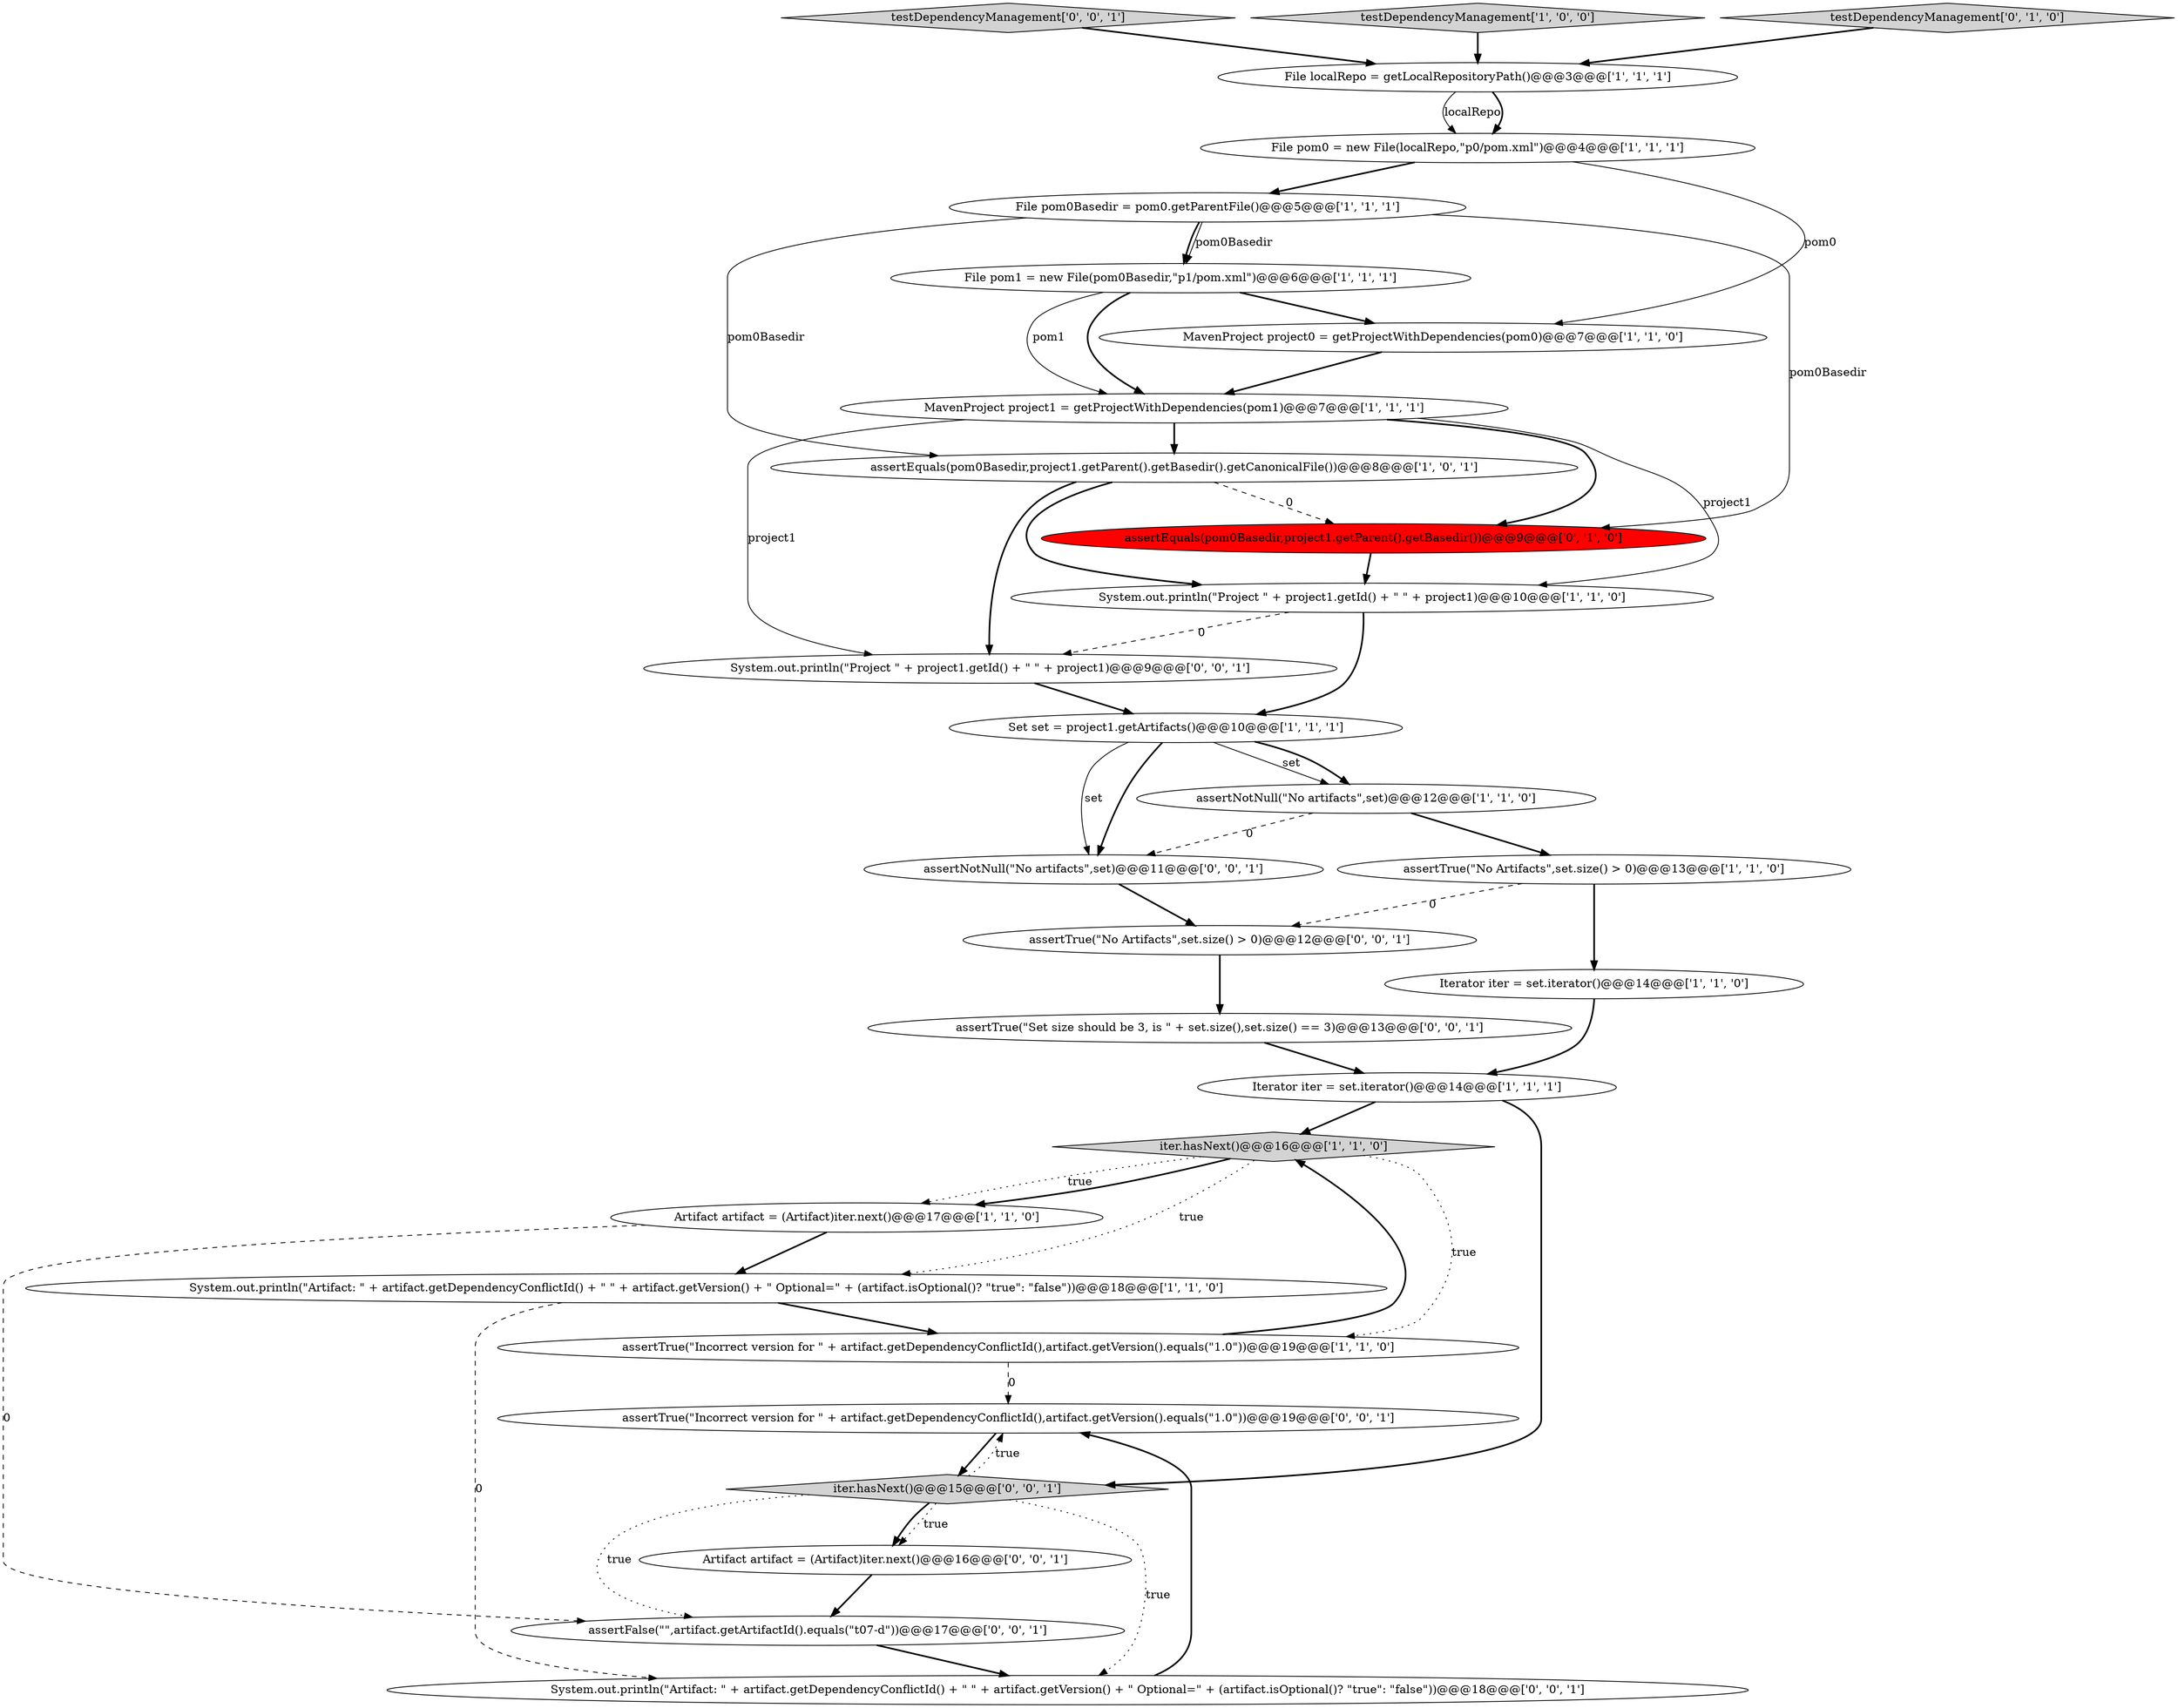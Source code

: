 digraph {
27 [style = filled, label = "assertTrue(\"No Artifacts\",set.size() > 0)@@@12@@@['0', '0', '1']", fillcolor = white, shape = ellipse image = "AAA0AAABBB3BBB"];
3 [style = filled, label = "Set set = project1.getArtifacts()@@@10@@@['1', '1', '1']", fillcolor = white, shape = ellipse image = "AAA0AAABBB1BBB"];
0 [style = filled, label = "File localRepo = getLocalRepositoryPath()@@@3@@@['1', '1', '1']", fillcolor = white, shape = ellipse image = "AAA0AAABBB1BBB"];
20 [style = filled, label = "assertNotNull(\"No artifacts\",set)@@@11@@@['0', '0', '1']", fillcolor = white, shape = ellipse image = "AAA0AAABBB3BBB"];
21 [style = filled, label = "Artifact artifact = (Artifact)iter.next()@@@16@@@['0', '0', '1']", fillcolor = white, shape = ellipse image = "AAA0AAABBB3BBB"];
17 [style = filled, label = "iter.hasNext()@@@16@@@['1', '1', '0']", fillcolor = lightgray, shape = diamond image = "AAA0AAABBB1BBB"];
2 [style = filled, label = "MavenProject project1 = getProjectWithDependencies(pom1)@@@7@@@['1', '1', '1']", fillcolor = white, shape = ellipse image = "AAA0AAABBB1BBB"];
5 [style = filled, label = "File pom0Basedir = pom0.getParentFile()@@@5@@@['1', '1', '1']", fillcolor = white, shape = ellipse image = "AAA0AAABBB1BBB"];
23 [style = filled, label = "testDependencyManagement['0', '0', '1']", fillcolor = lightgray, shape = diamond image = "AAA0AAABBB3BBB"];
24 [style = filled, label = "System.out.println(\"Project \" + project1.getId() + \" \" + project1)@@@9@@@['0', '0', '1']", fillcolor = white, shape = ellipse image = "AAA0AAABBB3BBB"];
1 [style = filled, label = "File pom0 = new File(localRepo,\"p0/pom.xml\")@@@4@@@['1', '1', '1']", fillcolor = white, shape = ellipse image = "AAA0AAABBB1BBB"];
11 [style = filled, label = "assertTrue(\"Incorrect version for \" + artifact.getDependencyConflictId(),artifact.getVersion().equals(\"1.0\"))@@@19@@@['1', '1', '0']", fillcolor = white, shape = ellipse image = "AAA0AAABBB1BBB"];
15 [style = filled, label = "Artifact artifact = (Artifact)iter.next()@@@17@@@['1', '1', '0']", fillcolor = white, shape = ellipse image = "AAA0AAABBB1BBB"];
4 [style = filled, label = "testDependencyManagement['1', '0', '0']", fillcolor = lightgray, shape = diamond image = "AAA0AAABBB1BBB"];
12 [style = filled, label = "assertNotNull(\"No artifacts\",set)@@@12@@@['1', '1', '0']", fillcolor = white, shape = ellipse image = "AAA0AAABBB1BBB"];
9 [style = filled, label = "Iterator iter = set.iterator()@@@14@@@['1', '1', '1']", fillcolor = white, shape = ellipse image = "AAA0AAABBB1BBB"];
25 [style = filled, label = "iter.hasNext()@@@15@@@['0', '0', '1']", fillcolor = lightgray, shape = diamond image = "AAA0AAABBB3BBB"];
19 [style = filled, label = "assertEquals(pom0Basedir,project1.getParent().getBasedir())@@@9@@@['0', '1', '0']", fillcolor = red, shape = ellipse image = "AAA1AAABBB2BBB"];
22 [style = filled, label = "System.out.println(\"Artifact: \" + artifact.getDependencyConflictId() + \" \" + artifact.getVersion() + \" Optional=\" + (artifact.isOptional()? \"true\": \"false\"))@@@18@@@['0', '0', '1']", fillcolor = white, shape = ellipse image = "AAA0AAABBB3BBB"];
10 [style = filled, label = "assertTrue(\"No Artifacts\",set.size() > 0)@@@13@@@['1', '1', '0']", fillcolor = white, shape = ellipse image = "AAA0AAABBB1BBB"];
7 [style = filled, label = "Iterator iter = set.iterator()@@@14@@@['1', '1', '0']", fillcolor = white, shape = ellipse image = "AAA0AAABBB1BBB"];
26 [style = filled, label = "assertTrue(\"Set size should be 3, is \" + set.size(),set.size() == 3)@@@13@@@['0', '0', '1']", fillcolor = white, shape = ellipse image = "AAA0AAABBB3BBB"];
16 [style = filled, label = "System.out.println(\"Artifact: \" + artifact.getDependencyConflictId() + \" \" + artifact.getVersion() + \" Optional=\" + (artifact.isOptional()? \"true\": \"false\"))@@@18@@@['1', '1', '0']", fillcolor = white, shape = ellipse image = "AAA0AAABBB1BBB"];
28 [style = filled, label = "assertFalse(\"\",artifact.getArtifactId().equals(\"t07-d\"))@@@17@@@['0', '0', '1']", fillcolor = white, shape = ellipse image = "AAA0AAABBB3BBB"];
6 [style = filled, label = "MavenProject project0 = getProjectWithDependencies(pom0)@@@7@@@['1', '1', '0']", fillcolor = white, shape = ellipse image = "AAA0AAABBB1BBB"];
18 [style = filled, label = "testDependencyManagement['0', '1', '0']", fillcolor = lightgray, shape = diamond image = "AAA0AAABBB2BBB"];
29 [style = filled, label = "assertTrue(\"Incorrect version for \" + artifact.getDependencyConflictId(),artifact.getVersion().equals(\"1.0\"))@@@19@@@['0', '0', '1']", fillcolor = white, shape = ellipse image = "AAA0AAABBB3BBB"];
14 [style = filled, label = "System.out.println(\"Project \" + project1.getId() + \" \" + project1)@@@10@@@['1', '1', '0']", fillcolor = white, shape = ellipse image = "AAA0AAABBB1BBB"];
13 [style = filled, label = "assertEquals(pom0Basedir,project1.getParent().getBasedir().getCanonicalFile())@@@8@@@['1', '0', '1']", fillcolor = white, shape = ellipse image = "AAA0AAABBB1BBB"];
8 [style = filled, label = "File pom1 = new File(pom0Basedir,\"p1/pom.xml\")@@@6@@@['1', '1', '1']", fillcolor = white, shape = ellipse image = "AAA0AAABBB1BBB"];
1->5 [style = bold, label=""];
14->24 [style = dashed, label="0"];
14->3 [style = bold, label=""];
3->12 [style = solid, label="set"];
5->8 [style = bold, label=""];
5->13 [style = solid, label="pom0Basedir"];
5->8 [style = solid, label="pom0Basedir"];
3->20 [style = solid, label="set"];
16->11 [style = bold, label=""];
8->2 [style = solid, label="pom1"];
2->24 [style = solid, label="project1"];
2->19 [style = bold, label=""];
13->24 [style = bold, label=""];
12->20 [style = dashed, label="0"];
15->28 [style = dashed, label="0"];
0->1 [style = solid, label="localRepo"];
22->29 [style = bold, label=""];
17->11 [style = dotted, label="true"];
11->29 [style = dashed, label="0"];
29->25 [style = bold, label=""];
26->9 [style = bold, label=""];
9->17 [style = bold, label=""];
8->6 [style = bold, label=""];
25->28 [style = dotted, label="true"];
3->12 [style = bold, label=""];
25->29 [style = dotted, label="true"];
13->19 [style = dashed, label="0"];
10->27 [style = dashed, label="0"];
15->16 [style = bold, label=""];
23->0 [style = bold, label=""];
5->19 [style = solid, label="pom0Basedir"];
10->7 [style = bold, label=""];
21->28 [style = bold, label=""];
4->0 [style = bold, label=""];
2->13 [style = bold, label=""];
6->2 [style = bold, label=""];
20->27 [style = bold, label=""];
17->16 [style = dotted, label="true"];
7->9 [style = bold, label=""];
12->10 [style = bold, label=""];
3->20 [style = bold, label=""];
17->15 [style = dotted, label="true"];
19->14 [style = bold, label=""];
8->2 [style = bold, label=""];
0->1 [style = bold, label=""];
9->25 [style = bold, label=""];
2->14 [style = solid, label="project1"];
17->15 [style = bold, label=""];
25->22 [style = dotted, label="true"];
1->6 [style = solid, label="pom0"];
11->17 [style = bold, label=""];
13->14 [style = bold, label=""];
24->3 [style = bold, label=""];
18->0 [style = bold, label=""];
28->22 [style = bold, label=""];
25->21 [style = bold, label=""];
25->21 [style = dotted, label="true"];
16->22 [style = dashed, label="0"];
27->26 [style = bold, label=""];
}
